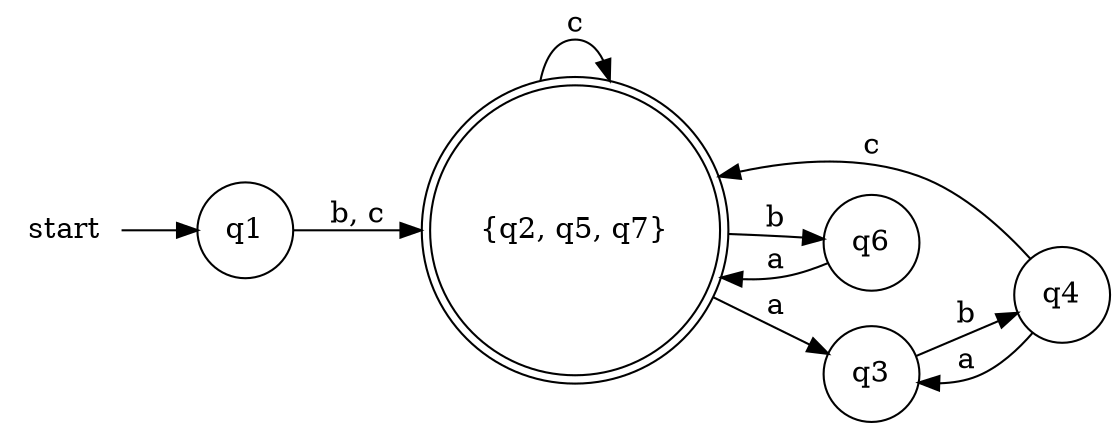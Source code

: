 digraph G{
  rankdir = LR;
  node [shape = none]; start;
  node [shape = circle]; q1 q4 q3 q6;
  node [shape = doublecircle]; "{q2, q5, q7}";
  start -> q1;
  q1 -> "{q2, q5, q7}" [label = "b, c"];
  "{q2, q5, q7}" -> q3 [label = "a"];
  "{q2, q5, q7}" -> "{q2, q5, q7}" [label = "c"];
  "{q2, q5, q7}" -> q6 [label = "b"];
  q6 -> "{q2, q5, q7}" [label = "a"];
  q3 -> q4 [label = "b"];
  q4 -> q3 [label = "a"];
  q4 -> "{q2, q5, q7}" [label = "c"];
}